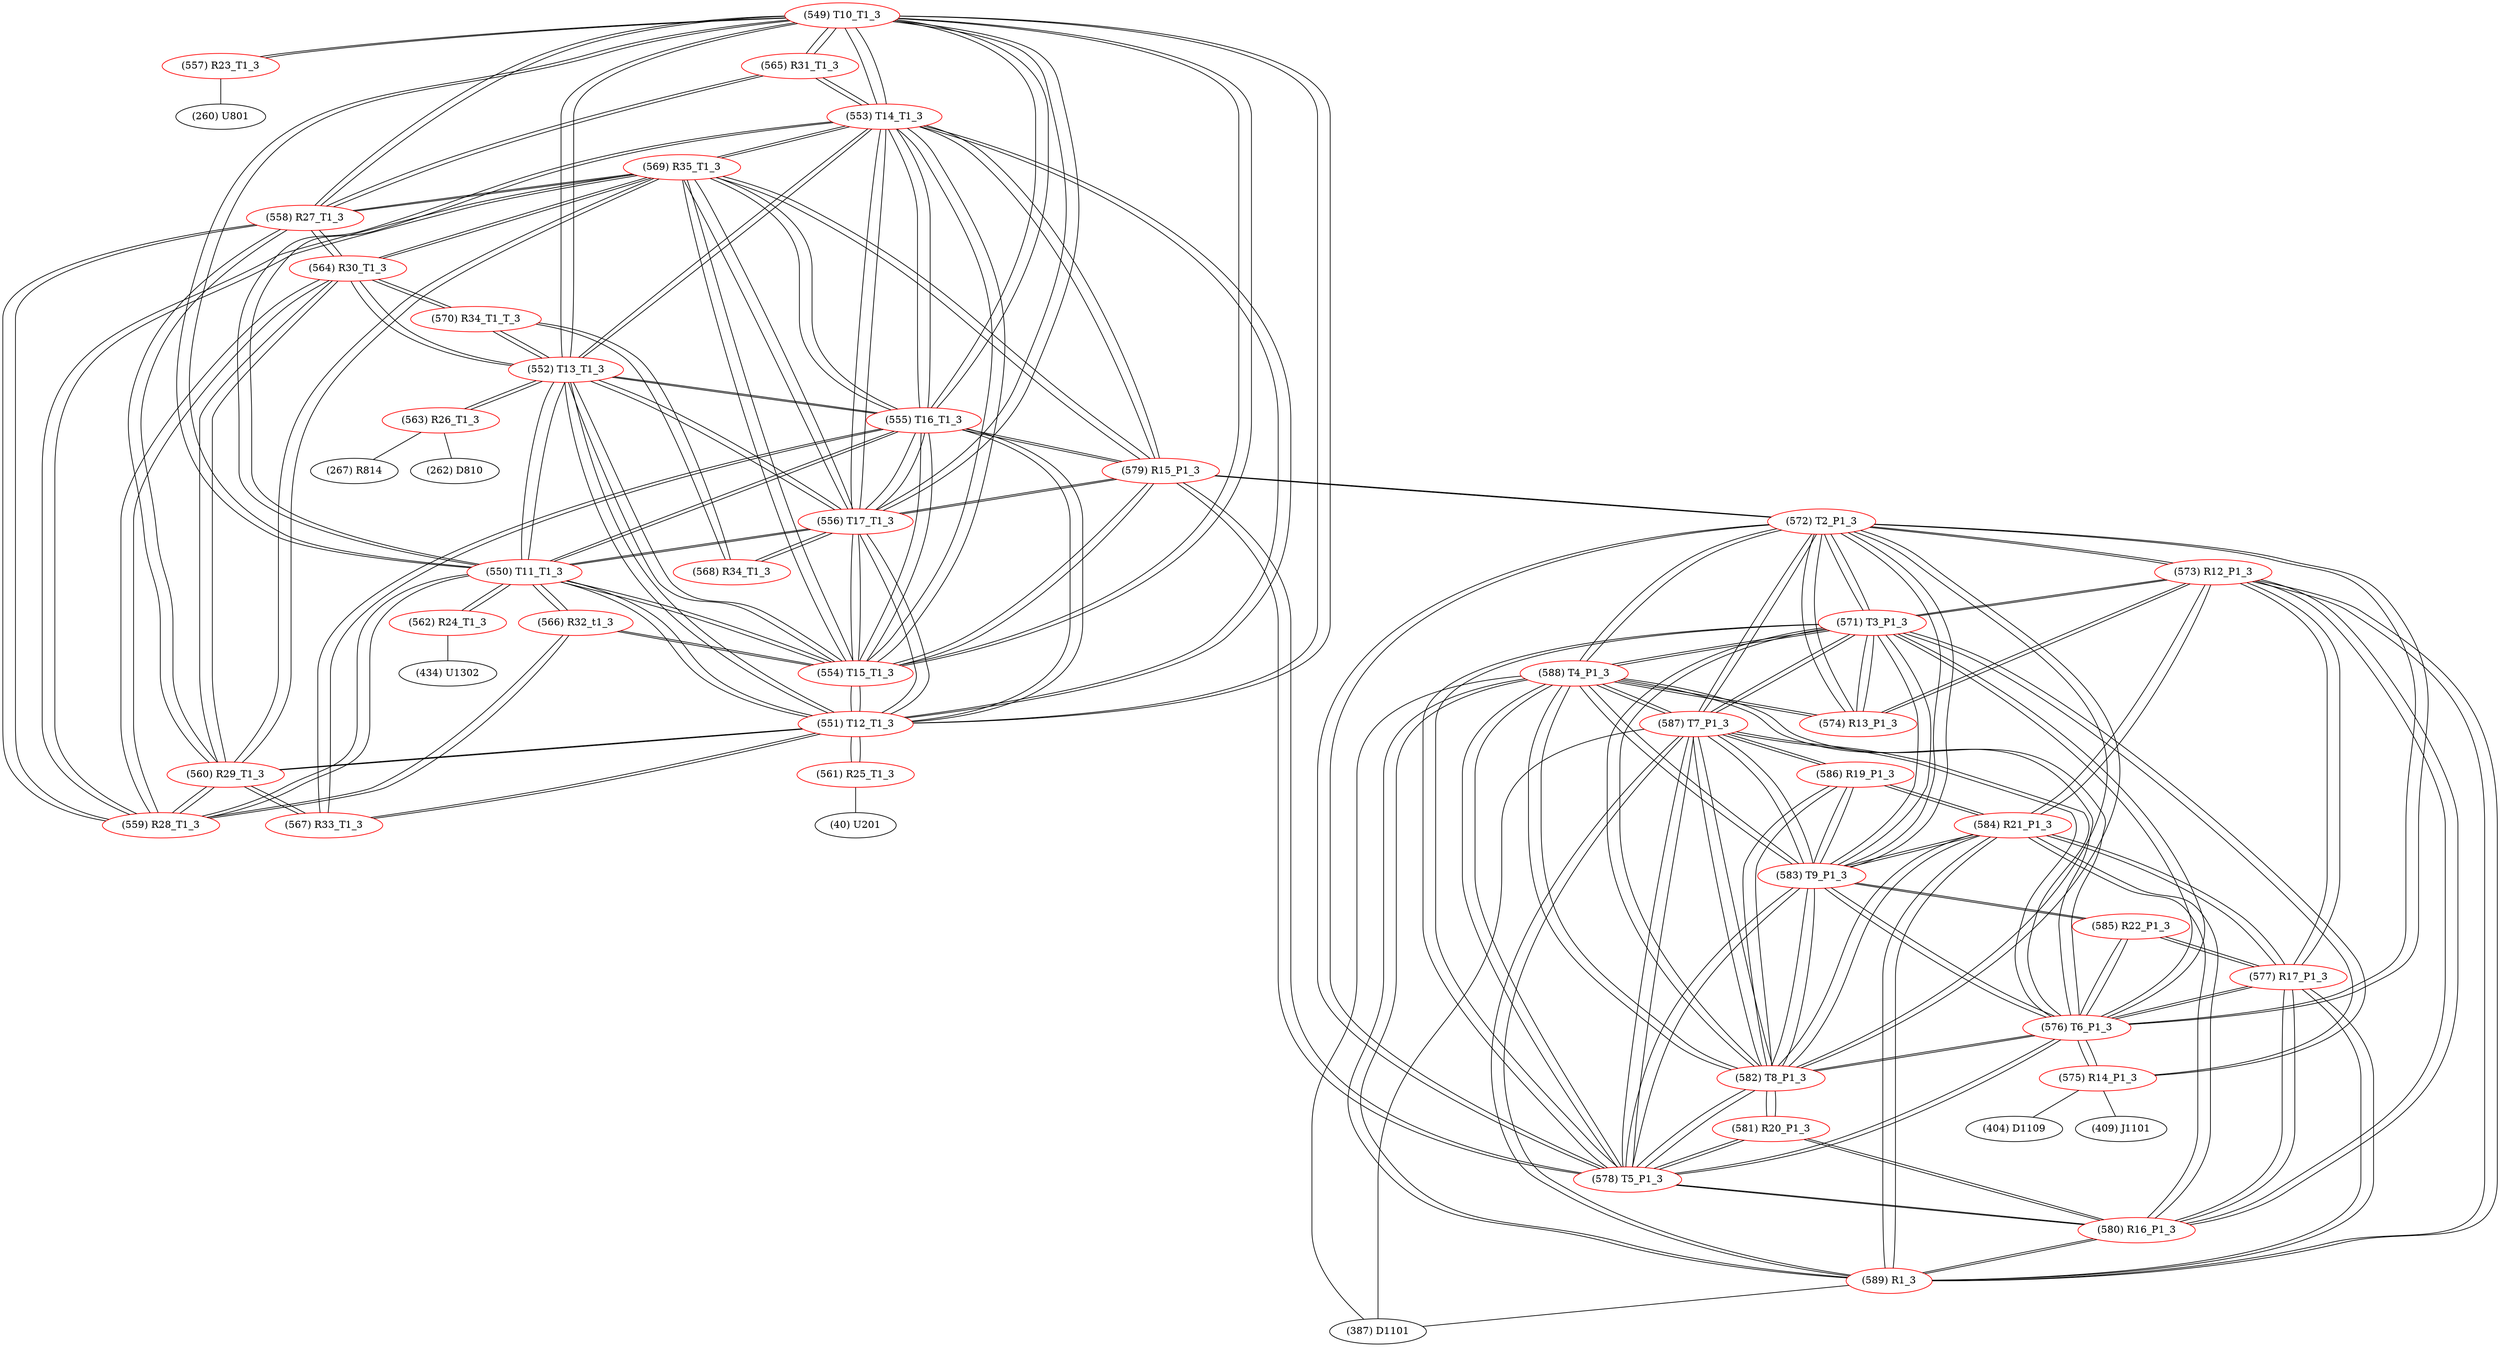 graph {
	549 [label="(549) T10_T1_3" color=red]
	557 [label="(557) R23_T1_3"]
	565 [label="(565) R31_T1_3"]
	558 [label="(558) R27_T1_3"]
	555 [label="(555) T16_T1_3"]
	556 [label="(556) T17_T1_3"]
	554 [label="(554) T15_T1_3"]
	551 [label="(551) T12_T1_3"]
	553 [label="(553) T14_T1_3"]
	552 [label="(552) T13_T1_3"]
	550 [label="(550) T11_T1_3"]
	550 [label="(550) T11_T1_3" color=red]
	562 [label="(562) R24_T1_3"]
	559 [label="(559) R28_T1_3"]
	566 [label="(566) R32_t1_3"]
	549 [label="(549) T10_T1_3"]
	555 [label="(555) T16_T1_3"]
	556 [label="(556) T17_T1_3"]
	554 [label="(554) T15_T1_3"]
	551 [label="(551) T12_T1_3"]
	553 [label="(553) T14_T1_3"]
	552 [label="(552) T13_T1_3"]
	551 [label="(551) T12_T1_3" color=red]
	567 [label="(567) R33_T1_3"]
	560 [label="(560) R29_T1_3"]
	561 [label="(561) R25_T1_3"]
	549 [label="(549) T10_T1_3"]
	555 [label="(555) T16_T1_3"]
	556 [label="(556) T17_T1_3"]
	554 [label="(554) T15_T1_3"]
	553 [label="(553) T14_T1_3"]
	552 [label="(552) T13_T1_3"]
	550 [label="(550) T11_T1_3"]
	552 [label="(552) T13_T1_3" color=red]
	564 [label="(564) R30_T1_3"]
	570 [label="(570) R34_T1_T_3"]
	563 [label="(563) R26_T1_3"]
	549 [label="(549) T10_T1_3"]
	555 [label="(555) T16_T1_3"]
	556 [label="(556) T17_T1_3"]
	554 [label="(554) T15_T1_3"]
	551 [label="(551) T12_T1_3"]
	553 [label="(553) T14_T1_3"]
	550 [label="(550) T11_T1_3"]
	553 [label="(553) T14_T1_3" color=red]
	549 [label="(549) T10_T1_3"]
	555 [label="(555) T16_T1_3"]
	556 [label="(556) T17_T1_3"]
	554 [label="(554) T15_T1_3"]
	551 [label="(551) T12_T1_3"]
	552 [label="(552) T13_T1_3"]
	550 [label="(550) T11_T1_3"]
	565 [label="(565) R31_T1_3"]
	579 [label="(579) R15_P1_3"]
	569 [label="(569) R35_T1_3"]
	554 [label="(554) T15_T1_3" color=red]
	566 [label="(566) R32_t1_3"]
	549 [label="(549) T10_T1_3"]
	555 [label="(555) T16_T1_3"]
	556 [label="(556) T17_T1_3"]
	551 [label="(551) T12_T1_3"]
	553 [label="(553) T14_T1_3"]
	552 [label="(552) T13_T1_3"]
	550 [label="(550) T11_T1_3"]
	579 [label="(579) R15_P1_3"]
	569 [label="(569) R35_T1_3"]
	555 [label="(555) T16_T1_3" color=red]
	567 [label="(567) R33_T1_3"]
	549 [label="(549) T10_T1_3"]
	556 [label="(556) T17_T1_3"]
	554 [label="(554) T15_T1_3"]
	551 [label="(551) T12_T1_3"]
	553 [label="(553) T14_T1_3"]
	552 [label="(552) T13_T1_3"]
	550 [label="(550) T11_T1_3"]
	579 [label="(579) R15_P1_3"]
	569 [label="(569) R35_T1_3"]
	556 [label="(556) T17_T1_3" color=red]
	568 [label="(568) R34_T1_3"]
	549 [label="(549) T10_T1_3"]
	555 [label="(555) T16_T1_3"]
	554 [label="(554) T15_T1_3"]
	551 [label="(551) T12_T1_3"]
	553 [label="(553) T14_T1_3"]
	552 [label="(552) T13_T1_3"]
	550 [label="(550) T11_T1_3"]
	579 [label="(579) R15_P1_3"]
	569 [label="(569) R35_T1_3"]
	557 [label="(557) R23_T1_3" color=red]
	260 [label="(260) U801"]
	549 [label="(549) T10_T1_3"]
	558 [label="(558) R27_T1_3" color=red]
	564 [label="(564) R30_T1_3"]
	569 [label="(569) R35_T1_3"]
	560 [label="(560) R29_T1_3"]
	559 [label="(559) R28_T1_3"]
	549 [label="(549) T10_T1_3"]
	565 [label="(565) R31_T1_3"]
	559 [label="(559) R28_T1_3" color=red]
	564 [label="(564) R30_T1_3"]
	569 [label="(569) R35_T1_3"]
	560 [label="(560) R29_T1_3"]
	558 [label="(558) R27_T1_3"]
	550 [label="(550) T11_T1_3"]
	566 [label="(566) R32_t1_3"]
	560 [label="(560) R29_T1_3" color=red]
	564 [label="(564) R30_T1_3"]
	569 [label="(569) R35_T1_3"]
	559 [label="(559) R28_T1_3"]
	558 [label="(558) R27_T1_3"]
	567 [label="(567) R33_T1_3"]
	551 [label="(551) T12_T1_3"]
	561 [label="(561) R25_T1_3" color=red]
	40 [label="(40) U201"]
	551 [label="(551) T12_T1_3"]
	562 [label="(562) R24_T1_3" color=red]
	434 [label="(434) U1302"]
	550 [label="(550) T11_T1_3"]
	563 [label="(563) R26_T1_3" color=red]
	262 [label="(262) D810"]
	267 [label="(267) R814"]
	552 [label="(552) T13_T1_3"]
	564 [label="(564) R30_T1_3" color=red]
	569 [label="(569) R35_T1_3"]
	560 [label="(560) R29_T1_3"]
	559 [label="(559) R28_T1_3"]
	558 [label="(558) R27_T1_3"]
	570 [label="(570) R34_T1_T_3"]
	552 [label="(552) T13_T1_3"]
	565 [label="(565) R31_T1_3" color=red]
	549 [label="(549) T10_T1_3"]
	558 [label="(558) R27_T1_3"]
	553 [label="(553) T14_T1_3"]
	566 [label="(566) R32_t1_3" color=red]
	554 [label="(554) T15_T1_3"]
	550 [label="(550) T11_T1_3"]
	559 [label="(559) R28_T1_3"]
	567 [label="(567) R33_T1_3" color=red]
	555 [label="(555) T16_T1_3"]
	560 [label="(560) R29_T1_3"]
	551 [label="(551) T12_T1_3"]
	568 [label="(568) R34_T1_3" color=red]
	556 [label="(556) T17_T1_3"]
	570 [label="(570) R34_T1_T_3"]
	569 [label="(569) R35_T1_3" color=red]
	564 [label="(564) R30_T1_3"]
	560 [label="(560) R29_T1_3"]
	559 [label="(559) R28_T1_3"]
	558 [label="(558) R27_T1_3"]
	579 [label="(579) R15_P1_3"]
	556 [label="(556) T17_T1_3"]
	555 [label="(555) T16_T1_3"]
	554 [label="(554) T15_T1_3"]
	553 [label="(553) T14_T1_3"]
	570 [label="(570) R34_T1_T_3" color=red]
	564 [label="(564) R30_T1_3"]
	552 [label="(552) T13_T1_3"]
	568 [label="(568) R34_T1_3"]
	571 [label="(571) T3_P1_3" color=red]
	588 [label="(588) T4_P1_3"]
	587 [label="(587) T7_P1_3"]
	578 [label="(578) T5_P1_3"]
	583 [label="(583) T9_P1_3"]
	582 [label="(582) T8_P1_3"]
	576 [label="(576) T6_P1_3"]
	572 [label="(572) T2_P1_3"]
	575 [label="(575) R14_P1_3"]
	574 [label="(574) R13_P1_3"]
	573 [label="(573) R12_P1_3"]
	572 [label="(572) T2_P1_3" color=red]
	571 [label="(571) T3_P1_3"]
	588 [label="(588) T4_P1_3"]
	587 [label="(587) T7_P1_3"]
	578 [label="(578) T5_P1_3"]
	583 [label="(583) T9_P1_3"]
	582 [label="(582) T8_P1_3"]
	576 [label="(576) T6_P1_3"]
	574 [label="(574) R13_P1_3"]
	573 [label="(573) R12_P1_3"]
	579 [label="(579) R15_P1_3"]
	573 [label="(573) R12_P1_3" color=red]
	584 [label="(584) R21_P1_3"]
	580 [label="(580) R16_P1_3"]
	577 [label="(577) R17_P1_3"]
	589 [label="(589) R1_3"]
	574 [label="(574) R13_P1_3"]
	571 [label="(571) T3_P1_3"]
	572 [label="(572) T2_P1_3"]
	574 [label="(574) R13_P1_3" color=red]
	588 [label="(588) T4_P1_3"]
	571 [label="(571) T3_P1_3"]
	573 [label="(573) R12_P1_3"]
	572 [label="(572) T2_P1_3"]
	575 [label="(575) R14_P1_3" color=red]
	409 [label="(409) J1101"]
	404 [label="(404) D1109"]
	571 [label="(571) T3_P1_3"]
	576 [label="(576) T6_P1_3"]
	576 [label="(576) T6_P1_3" color=red]
	571 [label="(571) T3_P1_3"]
	588 [label="(588) T4_P1_3"]
	587 [label="(587) T7_P1_3"]
	578 [label="(578) T5_P1_3"]
	583 [label="(583) T9_P1_3"]
	582 [label="(582) T8_P1_3"]
	572 [label="(572) T2_P1_3"]
	575 [label="(575) R14_P1_3"]
	585 [label="(585) R22_P1_3"]
	577 [label="(577) R17_P1_3"]
	577 [label="(577) R17_P1_3" color=red]
	584 [label="(584) R21_P1_3"]
	580 [label="(580) R16_P1_3"]
	573 [label="(573) R12_P1_3"]
	589 [label="(589) R1_3"]
	585 [label="(585) R22_P1_3"]
	576 [label="(576) T6_P1_3"]
	578 [label="(578) T5_P1_3" color=red]
	571 [label="(571) T3_P1_3"]
	588 [label="(588) T4_P1_3"]
	587 [label="(587) T7_P1_3"]
	583 [label="(583) T9_P1_3"]
	582 [label="(582) T8_P1_3"]
	576 [label="(576) T6_P1_3"]
	572 [label="(572) T2_P1_3"]
	579 [label="(579) R15_P1_3"]
	580 [label="(580) R16_P1_3"]
	581 [label="(581) R20_P1_3"]
	579 [label="(579) R15_P1_3" color=red]
	556 [label="(556) T17_T1_3"]
	569 [label="(569) R35_T1_3"]
	555 [label="(555) T16_T1_3"]
	554 [label="(554) T15_T1_3"]
	553 [label="(553) T14_T1_3"]
	572 [label="(572) T2_P1_3"]
	578 [label="(578) T5_P1_3"]
	580 [label="(580) R16_P1_3" color=red]
	584 [label="(584) R21_P1_3"]
	573 [label="(573) R12_P1_3"]
	577 [label="(577) R17_P1_3"]
	589 [label="(589) R1_3"]
	578 [label="(578) T5_P1_3"]
	581 [label="(581) R20_P1_3"]
	581 [label="(581) R20_P1_3" color=red]
	582 [label="(582) T8_P1_3"]
	580 [label="(580) R16_P1_3"]
	578 [label="(578) T5_P1_3"]
	582 [label="(582) T8_P1_3" color=red]
	571 [label="(571) T3_P1_3"]
	588 [label="(588) T4_P1_3"]
	587 [label="(587) T7_P1_3"]
	578 [label="(578) T5_P1_3"]
	583 [label="(583) T9_P1_3"]
	576 [label="(576) T6_P1_3"]
	572 [label="(572) T2_P1_3"]
	584 [label="(584) R21_P1_3"]
	586 [label="(586) R19_P1_3"]
	581 [label="(581) R20_P1_3"]
	583 [label="(583) T9_P1_3" color=red]
	585 [label="(585) R22_P1_3"]
	571 [label="(571) T3_P1_3"]
	588 [label="(588) T4_P1_3"]
	587 [label="(587) T7_P1_3"]
	578 [label="(578) T5_P1_3"]
	582 [label="(582) T8_P1_3"]
	576 [label="(576) T6_P1_3"]
	572 [label="(572) T2_P1_3"]
	584 [label="(584) R21_P1_3"]
	586 [label="(586) R19_P1_3"]
	584 [label="(584) R21_P1_3" color=red]
	580 [label="(580) R16_P1_3"]
	573 [label="(573) R12_P1_3"]
	577 [label="(577) R17_P1_3"]
	589 [label="(589) R1_3"]
	583 [label="(583) T9_P1_3"]
	582 [label="(582) T8_P1_3"]
	586 [label="(586) R19_P1_3"]
	585 [label="(585) R22_P1_3" color=red]
	583 [label="(583) T9_P1_3"]
	576 [label="(576) T6_P1_3"]
	577 [label="(577) R17_P1_3"]
	586 [label="(586) R19_P1_3" color=red]
	583 [label="(583) T9_P1_3"]
	584 [label="(584) R21_P1_3"]
	582 [label="(582) T8_P1_3"]
	587 [label="(587) T7_P1_3"]
	587 [label="(587) T7_P1_3" color=red]
	571 [label="(571) T3_P1_3"]
	588 [label="(588) T4_P1_3"]
	578 [label="(578) T5_P1_3"]
	583 [label="(583) T9_P1_3"]
	582 [label="(582) T8_P1_3"]
	576 [label="(576) T6_P1_3"]
	572 [label="(572) T2_P1_3"]
	589 [label="(589) R1_3"]
	387 [label="(387) D1101"]
	586 [label="(586) R19_P1_3"]
	588 [label="(588) T4_P1_3" color=red]
	571 [label="(571) T3_P1_3"]
	587 [label="(587) T7_P1_3"]
	578 [label="(578) T5_P1_3"]
	583 [label="(583) T9_P1_3"]
	582 [label="(582) T8_P1_3"]
	576 [label="(576) T6_P1_3"]
	572 [label="(572) T2_P1_3"]
	574 [label="(574) R13_P1_3"]
	589 [label="(589) R1_3"]
	387 [label="(387) D1101"]
	589 [label="(589) R1_3" color=red]
	588 [label="(588) T4_P1_3"]
	587 [label="(587) T7_P1_3"]
	387 [label="(387) D1101"]
	584 [label="(584) R21_P1_3"]
	580 [label="(580) R16_P1_3"]
	573 [label="(573) R12_P1_3"]
	577 [label="(577) R17_P1_3"]
	549 -- 557
	549 -- 565
	549 -- 558
	549 -- 555
	549 -- 556
	549 -- 554
	549 -- 551
	549 -- 553
	549 -- 552
	549 -- 550
	550 -- 562
	550 -- 559
	550 -- 566
	550 -- 549
	550 -- 555
	550 -- 556
	550 -- 554
	550 -- 551
	550 -- 553
	550 -- 552
	551 -- 567
	551 -- 560
	551 -- 561
	551 -- 549
	551 -- 555
	551 -- 556
	551 -- 554
	551 -- 553
	551 -- 552
	551 -- 550
	552 -- 564
	552 -- 570
	552 -- 563
	552 -- 549
	552 -- 555
	552 -- 556
	552 -- 554
	552 -- 551
	552 -- 553
	552 -- 550
	553 -- 549
	553 -- 555
	553 -- 556
	553 -- 554
	553 -- 551
	553 -- 552
	553 -- 550
	553 -- 565
	553 -- 579
	553 -- 569
	554 -- 566
	554 -- 549
	554 -- 555
	554 -- 556
	554 -- 551
	554 -- 553
	554 -- 552
	554 -- 550
	554 -- 579
	554 -- 569
	555 -- 567
	555 -- 549
	555 -- 556
	555 -- 554
	555 -- 551
	555 -- 553
	555 -- 552
	555 -- 550
	555 -- 579
	555 -- 569
	556 -- 568
	556 -- 549
	556 -- 555
	556 -- 554
	556 -- 551
	556 -- 553
	556 -- 552
	556 -- 550
	556 -- 579
	556 -- 569
	557 -- 260
	557 -- 549
	558 -- 564
	558 -- 569
	558 -- 560
	558 -- 559
	558 -- 549
	558 -- 565
	559 -- 564
	559 -- 569
	559 -- 560
	559 -- 558
	559 -- 550
	559 -- 566
	560 -- 564
	560 -- 569
	560 -- 559
	560 -- 558
	560 -- 567
	560 -- 551
	561 -- 40
	561 -- 551
	562 -- 434
	562 -- 550
	563 -- 262
	563 -- 267
	563 -- 552
	564 -- 569
	564 -- 560
	564 -- 559
	564 -- 558
	564 -- 570
	564 -- 552
	565 -- 549
	565 -- 558
	565 -- 553
	566 -- 554
	566 -- 550
	566 -- 559
	567 -- 555
	567 -- 560
	567 -- 551
	568 -- 556
	568 -- 570
	569 -- 564
	569 -- 560
	569 -- 559
	569 -- 558
	569 -- 579
	569 -- 556
	569 -- 555
	569 -- 554
	569 -- 553
	570 -- 564
	570 -- 552
	570 -- 568
	571 -- 588
	571 -- 587
	571 -- 578
	571 -- 583
	571 -- 582
	571 -- 576
	571 -- 572
	571 -- 575
	571 -- 574
	571 -- 573
	572 -- 571
	572 -- 588
	572 -- 587
	572 -- 578
	572 -- 583
	572 -- 582
	572 -- 576
	572 -- 574
	572 -- 573
	572 -- 579
	573 -- 584
	573 -- 580
	573 -- 577
	573 -- 589
	573 -- 574
	573 -- 571
	573 -- 572
	574 -- 588
	574 -- 571
	574 -- 573
	574 -- 572
	575 -- 409
	575 -- 404
	575 -- 571
	575 -- 576
	576 -- 571
	576 -- 588
	576 -- 587
	576 -- 578
	576 -- 583
	576 -- 582
	576 -- 572
	576 -- 575
	576 -- 585
	576 -- 577
	577 -- 584
	577 -- 580
	577 -- 573
	577 -- 589
	577 -- 585
	577 -- 576
	578 -- 571
	578 -- 588
	578 -- 587
	578 -- 583
	578 -- 582
	578 -- 576
	578 -- 572
	578 -- 579
	578 -- 580
	578 -- 581
	579 -- 556
	579 -- 569
	579 -- 555
	579 -- 554
	579 -- 553
	579 -- 572
	579 -- 578
	580 -- 584
	580 -- 573
	580 -- 577
	580 -- 589
	580 -- 578
	580 -- 581
	581 -- 582
	581 -- 580
	581 -- 578
	582 -- 571
	582 -- 588
	582 -- 587
	582 -- 578
	582 -- 583
	582 -- 576
	582 -- 572
	582 -- 584
	582 -- 586
	582 -- 581
	583 -- 585
	583 -- 571
	583 -- 588
	583 -- 587
	583 -- 578
	583 -- 582
	583 -- 576
	583 -- 572
	583 -- 584
	583 -- 586
	584 -- 580
	584 -- 573
	584 -- 577
	584 -- 589
	584 -- 583
	584 -- 582
	584 -- 586
	585 -- 583
	585 -- 576
	585 -- 577
	586 -- 583
	586 -- 584
	586 -- 582
	586 -- 587
	587 -- 571
	587 -- 588
	587 -- 578
	587 -- 583
	587 -- 582
	587 -- 576
	587 -- 572
	587 -- 589
	587 -- 387
	587 -- 586
	588 -- 571
	588 -- 587
	588 -- 578
	588 -- 583
	588 -- 582
	588 -- 576
	588 -- 572
	588 -- 574
	588 -- 589
	588 -- 387
	589 -- 588
	589 -- 587
	589 -- 387
	589 -- 584
	589 -- 580
	589 -- 573
	589 -- 577
}